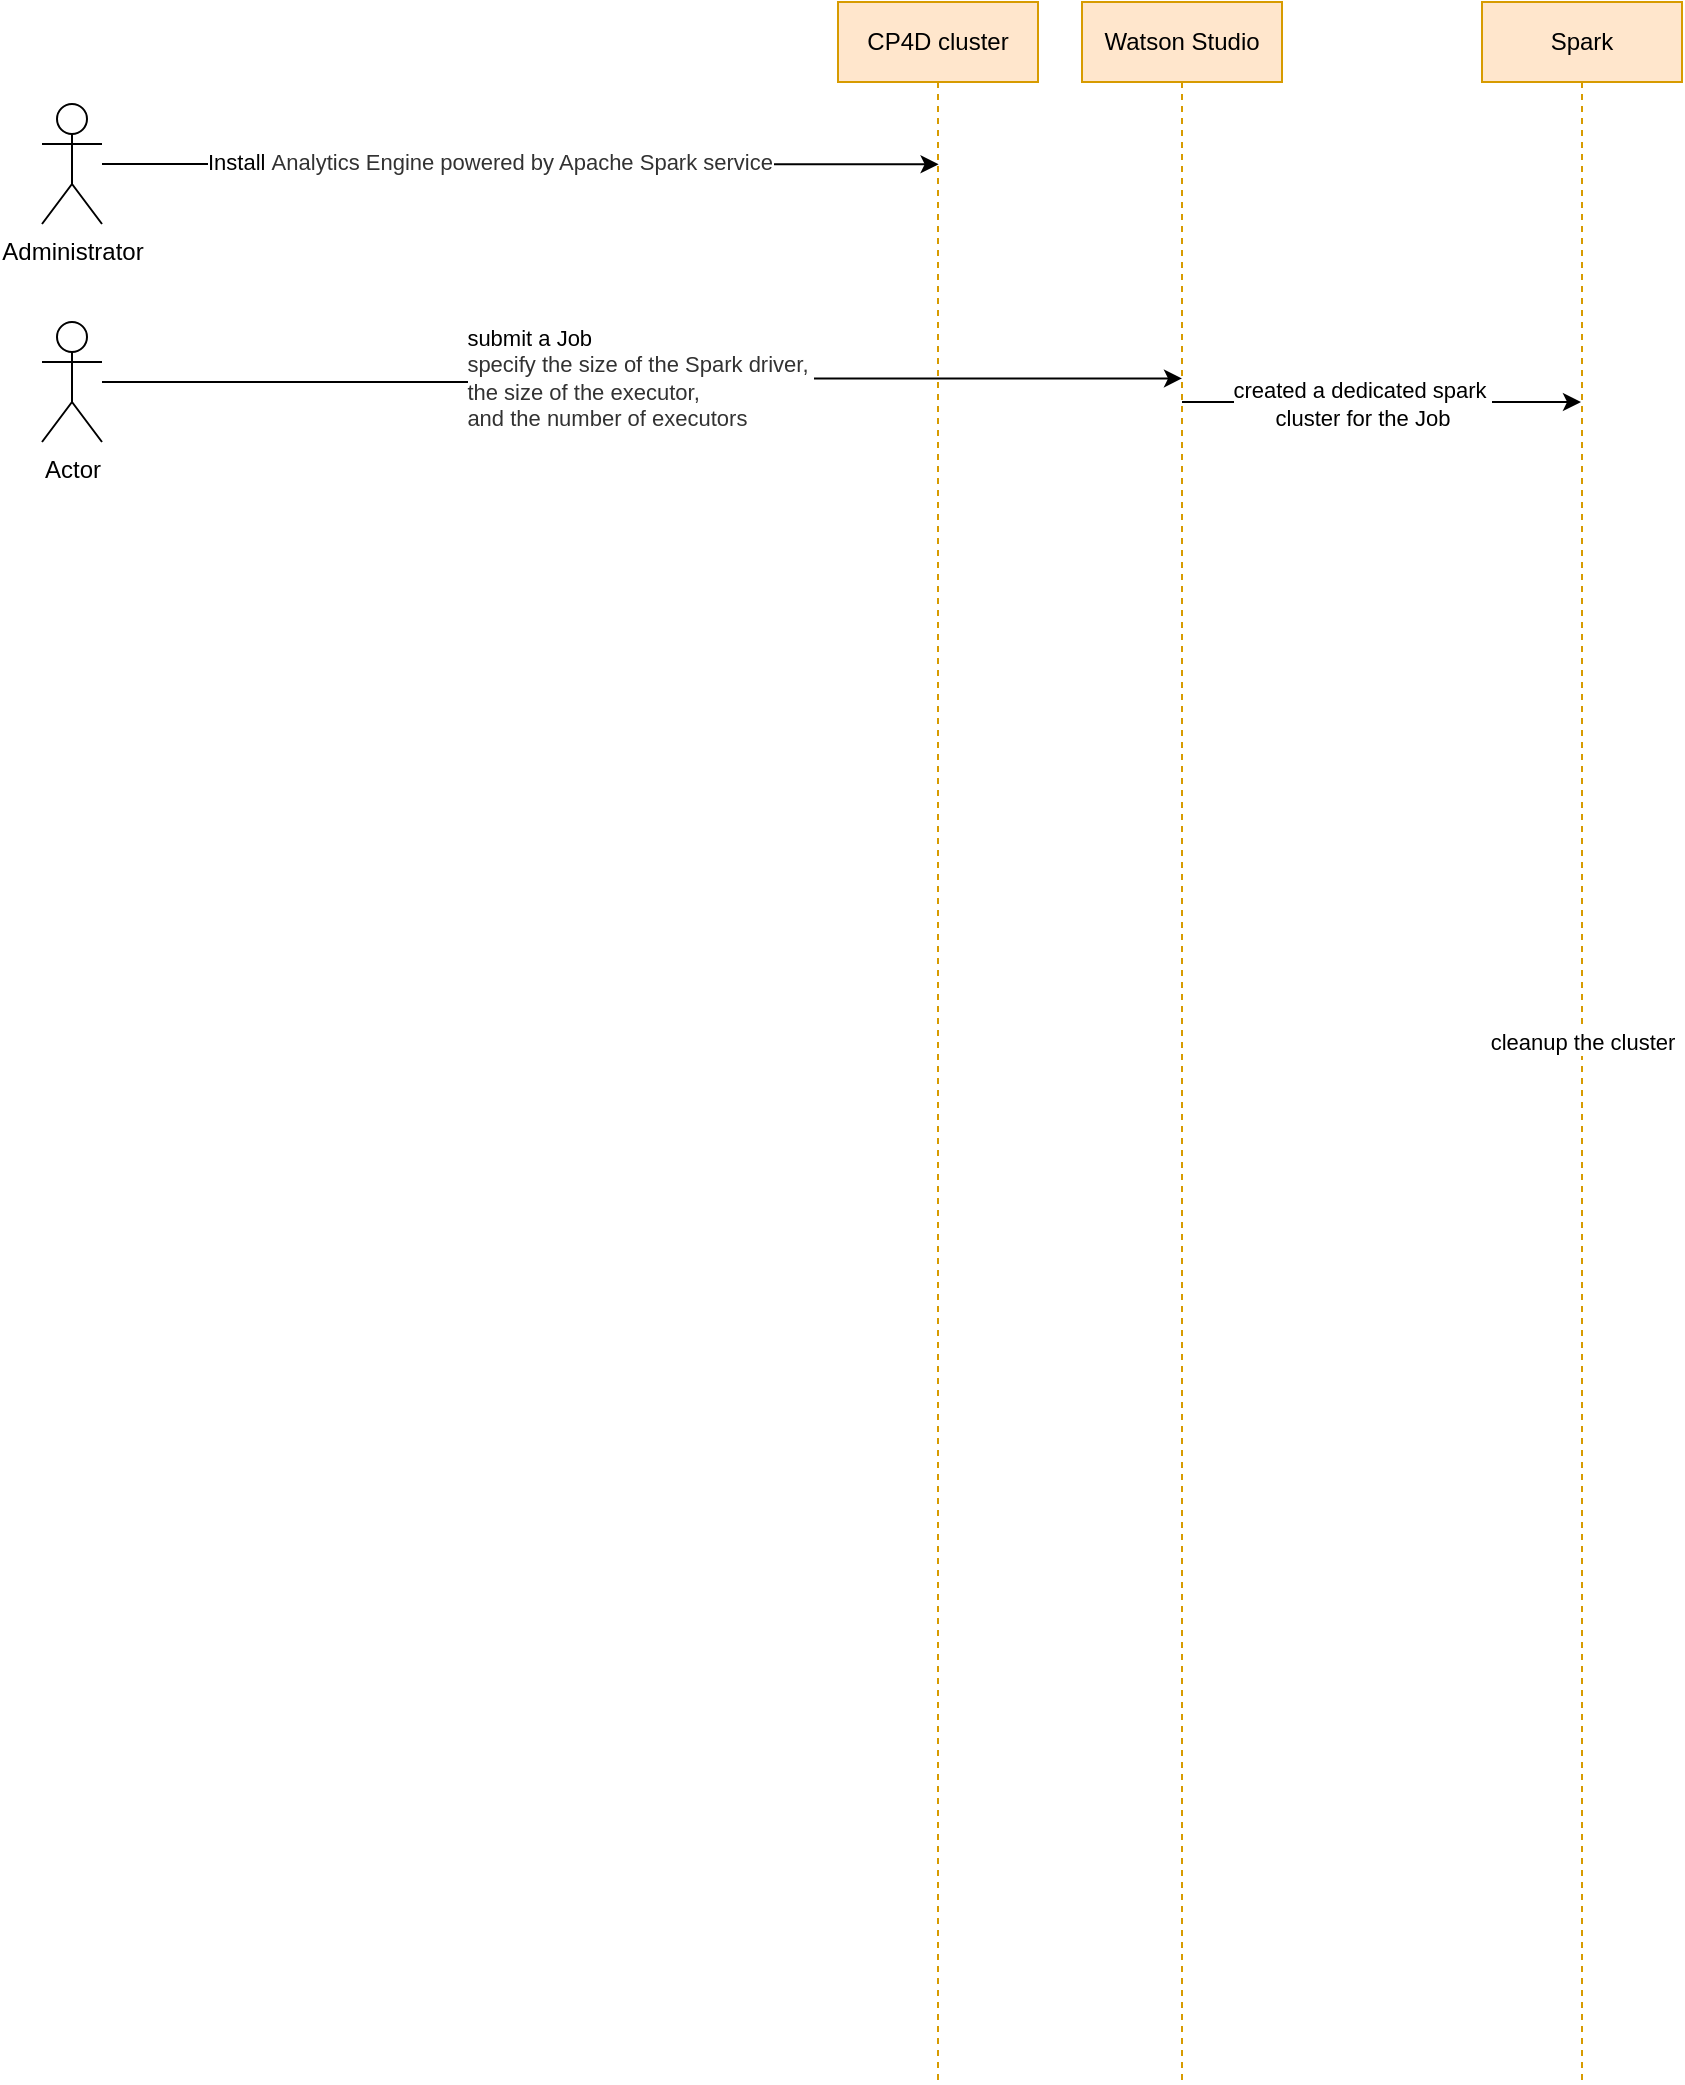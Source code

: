 <mxfile version="13.4.6" type="github">
  <diagram id="fRb64ITn-hyFE03eq-Tl" name="Page-1">
    <mxGraphModel dx="1422" dy="738" grid="1" gridSize="10" guides="1" tooltips="1" connect="1" arrows="1" fold="1" page="1" pageScale="1" pageWidth="850" pageHeight="1100" math="0" shadow="0">
      <root>
        <mxCell id="0" />
        <mxCell id="1" parent="0" />
        <mxCell id="ptp_p24TcaEws-BEJlRB-4" value="&lt;font style=&quot;font-size: 11px&quot;&gt;Install&amp;nbsp;&lt;span style=&quot;color: rgb(50 , 50 , 50)&quot;&gt;Analytics Engine powered by Apache Spark service&lt;/span&gt;&lt;/font&gt;&lt;br&gt;" style="edgeStyle=orthogonalEdgeStyle;rounded=0;orthogonalLoop=1;jettySize=auto;html=1;entryX=0.503;entryY=0.078;entryDx=0;entryDy=0;entryPerimeter=0;align=left;" edge="1" parent="1" source="ptp_p24TcaEws-BEJlRB-1" target="ptp_p24TcaEws-BEJlRB-3">
          <mxGeometry x="-0.721" y="1" relative="1" as="geometry">
            <mxPoint x="-8" as="offset" />
          </mxGeometry>
        </mxCell>
        <mxCell id="ptp_p24TcaEws-BEJlRB-1" value="Administrator" style="shape=umlActor;verticalLabelPosition=bottom;verticalAlign=top;html=1;outlineConnect=0;" vertex="1" parent="1">
          <mxGeometry x="40" y="91" width="30" height="60" as="geometry" />
        </mxCell>
        <mxCell id="ptp_p24TcaEws-BEJlRB-2" value="Spark" style="shape=umlLifeline;perimeter=lifelinePerimeter;whiteSpace=wrap;html=1;container=1;collapsible=0;recursiveResize=0;outlineConnect=0;fillColor=#ffe6cc;strokeColor=#d79b00;" vertex="1" parent="1">
          <mxGeometry x="760" y="40" width="100" height="1040" as="geometry" />
        </mxCell>
        <mxCell id="ptp_p24TcaEws-BEJlRB-3" value="CP4D cluster" style="shape=umlLifeline;perimeter=lifelinePerimeter;whiteSpace=wrap;html=1;container=1;collapsible=0;recursiveResize=0;outlineConnect=0;fillColor=#ffe6cc;strokeColor=#d79b00;" vertex="1" parent="1">
          <mxGeometry x="438" y="40" width="100" height="1040" as="geometry" />
        </mxCell>
        <mxCell id="ptp_p24TcaEws-BEJlRB-7" value="&lt;div style=&quot;text-align: left&quot;&gt;submit a Job&lt;/div&gt;&lt;font style=&quot;font-size: 11px&quot;&gt;&lt;div style=&quot;text-align: left&quot;&gt;&lt;span style=&quot;color: rgb(50 , 50 , 50)&quot;&gt;specify the size of the Spark driver,&amp;nbsp;&lt;/span&gt;&lt;/div&gt;&lt;span style=&quot;color: rgb(50 , 50 , 50)&quot;&gt;&lt;div style=&quot;text-align: left&quot;&gt;the size of the executor,&amp;nbsp;&lt;/div&gt;&lt;div style=&quot;text-align: left&quot;&gt;and the number of executors&lt;/div&gt;&lt;/span&gt;&lt;/font&gt;" style="edgeStyle=orthogonalEdgeStyle;rounded=0;orthogonalLoop=1;jettySize=auto;html=1;entryX=0.5;entryY=0.181;entryDx=0;entryDy=0;entryPerimeter=0;" edge="1" parent="1" source="ptp_p24TcaEws-BEJlRB-5" target="ptp_p24TcaEws-BEJlRB-11">
          <mxGeometry relative="1" as="geometry" />
        </mxCell>
        <mxCell id="ptp_p24TcaEws-BEJlRB-5" value="Actor" style="shape=umlActor;verticalLabelPosition=bottom;verticalAlign=top;html=1;outlineConnect=0;" vertex="1" parent="1">
          <mxGeometry x="40" y="200" width="30" height="60" as="geometry" />
        </mxCell>
        <mxCell id="ptp_p24TcaEws-BEJlRB-9" value="Job completes" style="edgeStyle=orthogonalEdgeStyle;rounded=0;orthogonalLoop=1;jettySize=auto;html=1;" edge="1" parent="1" source="ptp_p24TcaEws-BEJlRB-2" target="ptp_p24TcaEws-BEJlRB-2">
          <mxGeometry relative="1" as="geometry">
            <Array as="points">
              <mxPoint x="840" y="250" />
              <mxPoint x="840" y="300" />
            </Array>
          </mxGeometry>
        </mxCell>
        <mxCell id="ptp_p24TcaEws-BEJlRB-10" value="cleanup the cluster" style="edgeStyle=orthogonalEdgeStyle;rounded=0;orthogonalLoop=1;jettySize=auto;html=1;" edge="1" parent="1" source="ptp_p24TcaEws-BEJlRB-2" target="ptp_p24TcaEws-BEJlRB-2">
          <mxGeometry relative="1" as="geometry">
            <Array as="points">
              <mxPoint x="840" y="310" />
              <mxPoint x="840" y="370" />
            </Array>
          </mxGeometry>
        </mxCell>
        <mxCell id="ptp_p24TcaEws-BEJlRB-12" style="edgeStyle=orthogonalEdgeStyle;rounded=0;orthogonalLoop=1;jettySize=auto;html=1;" edge="1" parent="1" source="ptp_p24TcaEws-BEJlRB-11" target="ptp_p24TcaEws-BEJlRB-2">
          <mxGeometry relative="1" as="geometry">
            <Array as="points">
              <mxPoint x="690" y="240" />
              <mxPoint x="690" y="240" />
            </Array>
          </mxGeometry>
        </mxCell>
        <mxCell id="ptp_p24TcaEws-BEJlRB-13" value="created a dedicated spark&amp;nbsp;&lt;br&gt;cluster for the Job" style="edgeLabel;html=1;align=center;verticalAlign=middle;resizable=0;points=[];" vertex="1" connectable="0" parent="ptp_p24TcaEws-BEJlRB-12">
          <mxGeometry x="-0.206" y="-1" relative="1" as="geometry">
            <mxPoint x="10.93" as="offset" />
          </mxGeometry>
        </mxCell>
        <mxCell id="ptp_p24TcaEws-BEJlRB-11" value="Watson Studio" style="shape=umlLifeline;perimeter=lifelinePerimeter;whiteSpace=wrap;html=1;container=1;collapsible=0;recursiveResize=0;outlineConnect=0;fillColor=#ffe6cc;strokeColor=#d79b00;" vertex="1" parent="1">
          <mxGeometry x="560" y="40" width="100" height="1040" as="geometry" />
        </mxCell>
      </root>
    </mxGraphModel>
  </diagram>
</mxfile>
